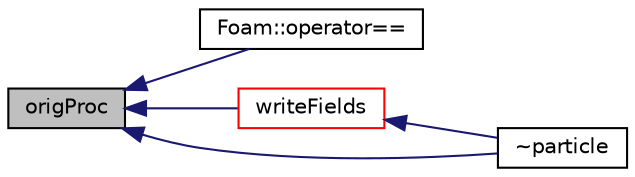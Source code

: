 digraph "origProc"
{
  bgcolor="transparent";
  edge [fontname="Helvetica",fontsize="10",labelfontname="Helvetica",labelfontsize="10"];
  node [fontname="Helvetica",fontsize="10",shape=record];
  rankdir="LR";
  Node4248 [label="origProc",height=0.2,width=0.4,color="black", fillcolor="grey75", style="filled", fontcolor="black"];
  Node4248 -> Node4249 [dir="back",color="midnightblue",fontsize="10",style="solid",fontname="Helvetica"];
  Node4249 [label="Foam::operator==",height=0.2,width=0.4,color="black",URL="$a21851.html#a8727489d70c9199c096b0312f57b3fc7"];
  Node4248 -> Node4250 [dir="back",color="midnightblue",fontsize="10",style="solid",fontname="Helvetica"];
  Node4250 [label="writeFields",height=0.2,width=0.4,color="red",URL="$a24721.html#a906eddb9c2a5710c531a5a57276cc18e",tooltip="Write the fields associated with the owner cloud. "];
  Node4250 -> Node4264 [dir="back",color="midnightblue",fontsize="10",style="solid",fontname="Helvetica"];
  Node4264 [label="~particle",height=0.2,width=0.4,color="black",URL="$a24721.html#a21cc76910d09c0550f6ce9f2ed3b2f52",tooltip="Destructor. "];
  Node4248 -> Node4264 [dir="back",color="midnightblue",fontsize="10",style="solid",fontname="Helvetica"];
}
